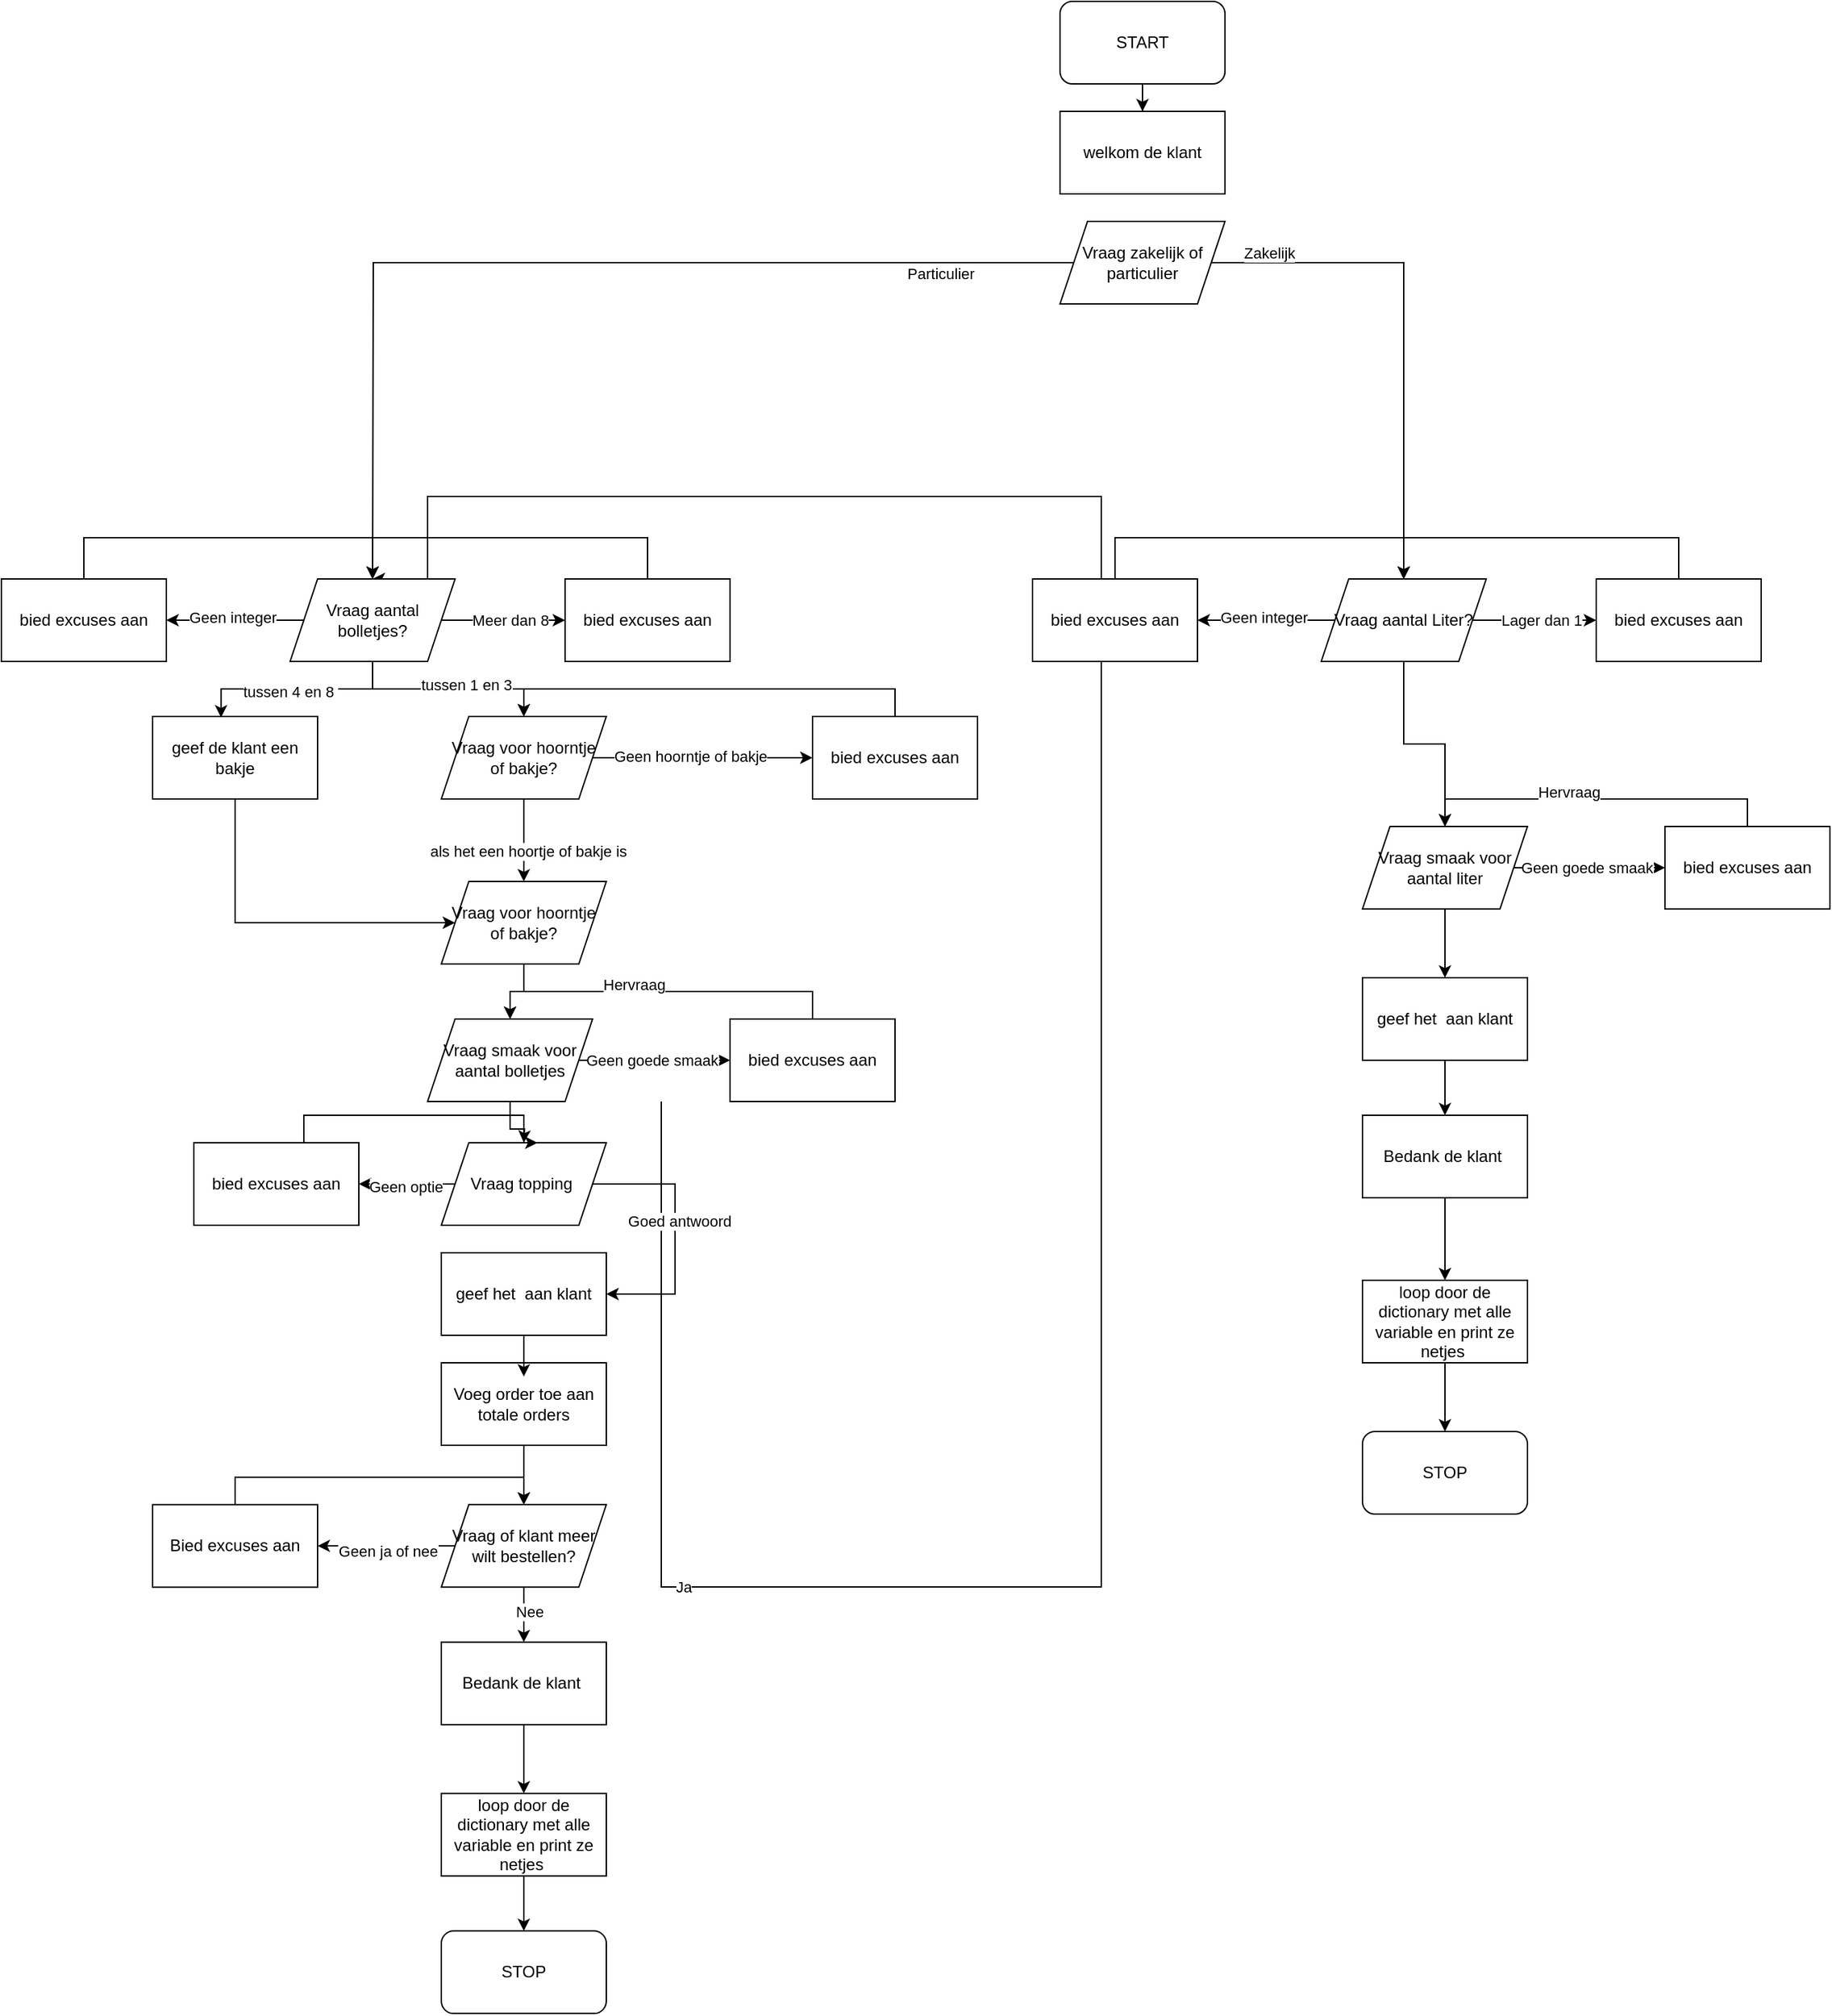 <mxfile version="22.0.3" type="device">
  <diagram name="Pagina-1" id="x_HgcXylL7boOuMKqr33">
    <mxGraphModel dx="2040" dy="1745" grid="1" gridSize="10" guides="1" tooltips="1" connect="1" arrows="1" fold="1" page="1" pageScale="1" pageWidth="827" pageHeight="1169" math="0" shadow="0">
      <root>
        <mxCell id="0" />
        <mxCell id="1" parent="0" />
        <mxCell id="3opzVPZRNWy8DkOBu5dA-7" style="edgeStyle=orthogonalEdgeStyle;rounded=0;orthogonalLoop=1;jettySize=auto;html=1;" parent="1" source="3opzVPZRNWy8DkOBu5dA-3" target="3opzVPZRNWy8DkOBu5dA-4" edge="1">
          <mxGeometry relative="1" as="geometry" />
        </mxCell>
        <mxCell id="3opzVPZRNWy8DkOBu5dA-3" value="START" style="rounded=1;whiteSpace=wrap;html=1;" parent="1" vertex="1">
          <mxGeometry x="110" y="-100" width="120" height="60" as="geometry" />
        </mxCell>
        <mxCell id="3opzVPZRNWy8DkOBu5dA-4" value="welkom de klant" style="rounded=0;whiteSpace=wrap;html=1;" parent="1" vertex="1">
          <mxGeometry x="110" y="-20" width="120" height="60" as="geometry" />
        </mxCell>
        <mxCell id="3opzVPZRNWy8DkOBu5dA-37" style="edgeStyle=orthogonalEdgeStyle;rounded=0;orthogonalLoop=1;jettySize=auto;html=1;entryX=0.5;entryY=0;entryDx=0;entryDy=0;exitX=1;exitY=0.5;exitDx=0;exitDy=0;" parent="1" source="3opzVPZRNWy8DkOBu5dA-39" edge="1">
          <mxGeometry relative="1" as="geometry">
            <mxPoint x="-180" y="700" as="sourcePoint" />
            <Array as="points">
              <mxPoint x="140" y="1053" />
              <mxPoint x="140" y="260" />
              <mxPoint x="-350" y="260" />
            </Array>
            <mxPoint x="-390" y="320" as="targetPoint" />
          </mxGeometry>
        </mxCell>
        <mxCell id="A2c0aRYnY08Me6oTFpzh-2" style="edgeStyle=orthogonalEdgeStyle;rounded=0;orthogonalLoop=1;jettySize=auto;html=1;" edge="1" parent="1" source="A2c0aRYnY08Me6oTFpzh-1">
          <mxGeometry relative="1" as="geometry">
            <mxPoint x="-390" y="320" as="targetPoint" />
          </mxGeometry>
        </mxCell>
        <mxCell id="A2c0aRYnY08Me6oTFpzh-3" value="Particulier" style="edgeLabel;html=1;align=center;verticalAlign=middle;resizable=0;points=[];" vertex="1" connectable="0" parent="A2c0aRYnY08Me6oTFpzh-2">
          <mxGeometry x="-0.738" y="8" relative="1" as="geometry">
            <mxPoint as="offset" />
          </mxGeometry>
        </mxCell>
        <mxCell id="A2c0aRYnY08Me6oTFpzh-114" style="edgeStyle=orthogonalEdgeStyle;rounded=0;orthogonalLoop=1;jettySize=auto;html=1;" edge="1" parent="1" source="A2c0aRYnY08Me6oTFpzh-1" target="A2c0aRYnY08Me6oTFpzh-65">
          <mxGeometry relative="1" as="geometry" />
        </mxCell>
        <mxCell id="A2c0aRYnY08Me6oTFpzh-115" value="Zakelijk" style="edgeLabel;html=1;align=center;verticalAlign=middle;resizable=0;points=[];" vertex="1" connectable="0" parent="A2c0aRYnY08Me6oTFpzh-114">
          <mxGeometry x="-0.772" y="7" relative="1" as="geometry">
            <mxPoint as="offset" />
          </mxGeometry>
        </mxCell>
        <mxCell id="A2c0aRYnY08Me6oTFpzh-1" value="Vraag zakelijk of particulier" style="shape=parallelogram;perimeter=parallelogramPerimeter;whiteSpace=wrap;html=1;fixedSize=1;" vertex="1" parent="1">
          <mxGeometry x="110" y="60" width="120" height="60" as="geometry" />
        </mxCell>
        <mxCell id="A2c0aRYnY08Me6oTFpzh-4" style="edgeStyle=orthogonalEdgeStyle;rounded=0;orthogonalLoop=1;jettySize=auto;html=1;" edge="1" parent="1" source="A2c0aRYnY08Me6oTFpzh-10" target="A2c0aRYnY08Me6oTFpzh-15">
          <mxGeometry relative="1" as="geometry" />
        </mxCell>
        <mxCell id="A2c0aRYnY08Me6oTFpzh-5" value="tussen 1 en 3" style="edgeLabel;html=1;align=center;verticalAlign=middle;resizable=0;points=[];" vertex="1" connectable="0" parent="A2c0aRYnY08Me6oTFpzh-4">
          <mxGeometry x="0.165" y="3" relative="1" as="geometry">
            <mxPoint as="offset" />
          </mxGeometry>
        </mxCell>
        <mxCell id="A2c0aRYnY08Me6oTFpzh-6" style="edgeStyle=orthogonalEdgeStyle;rounded=0;orthogonalLoop=1;jettySize=auto;html=1;entryX=0;entryY=0.5;entryDx=0;entryDy=0;" edge="1" parent="1" source="A2c0aRYnY08Me6oTFpzh-10" target="A2c0aRYnY08Me6oTFpzh-21">
          <mxGeometry relative="1" as="geometry" />
        </mxCell>
        <mxCell id="A2c0aRYnY08Me6oTFpzh-7" value="Meer dan 8" style="edgeLabel;html=1;align=center;verticalAlign=middle;resizable=0;points=[];" vertex="1" connectable="0" parent="A2c0aRYnY08Me6oTFpzh-6">
          <mxGeometry x="0.289" y="-2" relative="1" as="geometry">
            <mxPoint x="-8" y="-2" as="offset" />
          </mxGeometry>
        </mxCell>
        <mxCell id="A2c0aRYnY08Me6oTFpzh-8" style="edgeStyle=orthogonalEdgeStyle;rounded=0;orthogonalLoop=1;jettySize=auto;html=1;" edge="1" parent="1" source="A2c0aRYnY08Me6oTFpzh-10" target="A2c0aRYnY08Me6oTFpzh-23">
          <mxGeometry relative="1" as="geometry" />
        </mxCell>
        <mxCell id="A2c0aRYnY08Me6oTFpzh-9" value="Geen integer" style="edgeLabel;html=1;align=center;verticalAlign=middle;resizable=0;points=[];" vertex="1" connectable="0" parent="A2c0aRYnY08Me6oTFpzh-8">
          <mxGeometry x="0.04" y="-2" relative="1" as="geometry">
            <mxPoint as="offset" />
          </mxGeometry>
        </mxCell>
        <mxCell id="A2c0aRYnY08Me6oTFpzh-10" value="Vraag aantal bolletjes?" style="shape=parallelogram;perimeter=parallelogramPerimeter;whiteSpace=wrap;html=1;fixedSize=1;" vertex="1" parent="1">
          <mxGeometry x="-450" y="320" width="120" height="60" as="geometry" />
        </mxCell>
        <mxCell id="A2c0aRYnY08Me6oTFpzh-11" style="edgeStyle=orthogonalEdgeStyle;rounded=0;orthogonalLoop=1;jettySize=auto;html=1;entryX=0;entryY=0.5;entryDx=0;entryDy=0;" edge="1" parent="1" source="A2c0aRYnY08Me6oTFpzh-15" target="A2c0aRYnY08Me6oTFpzh-25">
          <mxGeometry relative="1" as="geometry" />
        </mxCell>
        <mxCell id="A2c0aRYnY08Me6oTFpzh-12" value="Geen hoorntje of bakje" style="edgeLabel;html=1;align=center;verticalAlign=middle;resizable=0;points=[];" vertex="1" connectable="0" parent="A2c0aRYnY08Me6oTFpzh-11">
          <mxGeometry x="-0.11" y="1" relative="1" as="geometry">
            <mxPoint as="offset" />
          </mxGeometry>
        </mxCell>
        <mxCell id="A2c0aRYnY08Me6oTFpzh-13" style="edgeStyle=orthogonalEdgeStyle;rounded=0;orthogonalLoop=1;jettySize=auto;html=1;entryX=0.5;entryY=0;entryDx=0;entryDy=0;" edge="1" parent="1" source="A2c0aRYnY08Me6oTFpzh-15" target="A2c0aRYnY08Me6oTFpzh-44">
          <mxGeometry relative="1" as="geometry" />
        </mxCell>
        <mxCell id="A2c0aRYnY08Me6oTFpzh-14" value="als het een hoortje of bakje is" style="edgeLabel;html=1;align=center;verticalAlign=middle;resizable=0;points=[];" vertex="1" connectable="0" parent="A2c0aRYnY08Me6oTFpzh-13">
          <mxGeometry x="0.285" y="3" relative="1" as="geometry">
            <mxPoint y="-1" as="offset" />
          </mxGeometry>
        </mxCell>
        <mxCell id="A2c0aRYnY08Me6oTFpzh-15" value="Vraag voor hoorntje of bakje?" style="shape=parallelogram;perimeter=parallelogramPerimeter;whiteSpace=wrap;html=1;fixedSize=1;" vertex="1" parent="1">
          <mxGeometry x="-340" y="420" width="120" height="60" as="geometry" />
        </mxCell>
        <mxCell id="A2c0aRYnY08Me6oTFpzh-16" style="edgeStyle=orthogonalEdgeStyle;rounded=0;orthogonalLoop=1;jettySize=auto;html=1;entryX=0;entryY=0.5;entryDx=0;entryDy=0;" edge="1" parent="1" source="A2c0aRYnY08Me6oTFpzh-17" target="A2c0aRYnY08Me6oTFpzh-44">
          <mxGeometry relative="1" as="geometry">
            <Array as="points">
              <mxPoint x="-490" y="570" />
            </Array>
          </mxGeometry>
        </mxCell>
        <mxCell id="A2c0aRYnY08Me6oTFpzh-17" value="geef de klant een bakje" style="rounded=0;whiteSpace=wrap;html=1;" vertex="1" parent="1">
          <mxGeometry x="-550" y="420" width="120" height="60" as="geometry" />
        </mxCell>
        <mxCell id="A2c0aRYnY08Me6oTFpzh-18" style="edgeStyle=orthogonalEdgeStyle;rounded=0;orthogonalLoop=1;jettySize=auto;html=1;entryX=0.415;entryY=0.013;entryDx=0;entryDy=0;entryPerimeter=0;" edge="1" parent="1" source="A2c0aRYnY08Me6oTFpzh-10" target="A2c0aRYnY08Me6oTFpzh-17">
          <mxGeometry relative="1" as="geometry" />
        </mxCell>
        <mxCell id="A2c0aRYnY08Me6oTFpzh-19" value="tussen 4 en 8&amp;nbsp;" style="edgeLabel;html=1;align=center;verticalAlign=middle;resizable=0;points=[];" vertex="1" connectable="0" parent="A2c0aRYnY08Me6oTFpzh-18">
          <mxGeometry x="0.068" y="2" relative="1" as="geometry">
            <mxPoint as="offset" />
          </mxGeometry>
        </mxCell>
        <mxCell id="A2c0aRYnY08Me6oTFpzh-20" style="edgeStyle=orthogonalEdgeStyle;rounded=0;orthogonalLoop=1;jettySize=auto;html=1;entryX=0.5;entryY=0;entryDx=0;entryDy=0;" edge="1" parent="1" source="A2c0aRYnY08Me6oTFpzh-21" target="A2c0aRYnY08Me6oTFpzh-10">
          <mxGeometry relative="1" as="geometry">
            <Array as="points">
              <mxPoint x="-190" y="290" />
              <mxPoint x="-390" y="290" />
            </Array>
          </mxGeometry>
        </mxCell>
        <mxCell id="A2c0aRYnY08Me6oTFpzh-21" value="bied excuses aan" style="rounded=0;whiteSpace=wrap;html=1;" vertex="1" parent="1">
          <mxGeometry x="-250" y="320" width="120" height="60" as="geometry" />
        </mxCell>
        <mxCell id="A2c0aRYnY08Me6oTFpzh-22" style="edgeStyle=orthogonalEdgeStyle;rounded=0;orthogonalLoop=1;jettySize=auto;html=1;entryX=0.5;entryY=0;entryDx=0;entryDy=0;" edge="1" parent="1" source="A2c0aRYnY08Me6oTFpzh-23" target="A2c0aRYnY08Me6oTFpzh-10">
          <mxGeometry relative="1" as="geometry">
            <Array as="points">
              <mxPoint x="-600" y="290" />
              <mxPoint x="-390" y="290" />
            </Array>
          </mxGeometry>
        </mxCell>
        <mxCell id="A2c0aRYnY08Me6oTFpzh-23" value="bied excuses aan" style="rounded=0;whiteSpace=wrap;html=1;" vertex="1" parent="1">
          <mxGeometry x="-660" y="320" width="120" height="60" as="geometry" />
        </mxCell>
        <mxCell id="A2c0aRYnY08Me6oTFpzh-24" style="edgeStyle=orthogonalEdgeStyle;rounded=0;orthogonalLoop=1;jettySize=auto;html=1;entryX=0.5;entryY=0;entryDx=0;entryDy=0;" edge="1" parent="1" source="A2c0aRYnY08Me6oTFpzh-25" target="A2c0aRYnY08Me6oTFpzh-15">
          <mxGeometry relative="1" as="geometry">
            <Array as="points">
              <mxPoint x="-10" y="400" />
              <mxPoint x="-280" y="400" />
            </Array>
          </mxGeometry>
        </mxCell>
        <mxCell id="A2c0aRYnY08Me6oTFpzh-25" value="bied excuses aan" style="rounded=0;whiteSpace=wrap;html=1;" vertex="1" parent="1">
          <mxGeometry x="-70" y="420" width="120" height="60" as="geometry" />
        </mxCell>
        <mxCell id="A2c0aRYnY08Me6oTFpzh-26" style="edgeStyle=orthogonalEdgeStyle;rounded=0;orthogonalLoop=1;jettySize=auto;html=1;" edge="1" parent="1" source="A2c0aRYnY08Me6oTFpzh-42" target="A2c0aRYnY08Me6oTFpzh-32">
          <mxGeometry relative="1" as="geometry">
            <mxPoint x="-280" y="640" as="targetPoint" />
            <mxPoint x="-280" y="660" as="sourcePoint" />
          </mxGeometry>
        </mxCell>
        <mxCell id="A2c0aRYnY08Me6oTFpzh-27" value="Ja" style="edgeLabel;html=1;align=center;verticalAlign=middle;resizable=0;points=[];" vertex="1" connectable="0" parent="1">
          <mxGeometry x="-163.82" y="1053" as="geometry" />
        </mxCell>
        <mxCell id="A2c0aRYnY08Me6oTFpzh-28" style="edgeStyle=orthogonalEdgeStyle;rounded=0;orthogonalLoop=1;jettySize=auto;html=1;" edge="1" parent="1" source="A2c0aRYnY08Me6oTFpzh-32" target="A2c0aRYnY08Me6oTFpzh-34">
          <mxGeometry relative="1" as="geometry" />
        </mxCell>
        <mxCell id="A2c0aRYnY08Me6oTFpzh-29" value="Nee" style="edgeLabel;html=1;align=center;verticalAlign=middle;resizable=0;points=[];" vertex="1" connectable="0" parent="A2c0aRYnY08Me6oTFpzh-28">
          <mxGeometry x="-0.133" y="4" relative="1" as="geometry">
            <mxPoint as="offset" />
          </mxGeometry>
        </mxCell>
        <mxCell id="A2c0aRYnY08Me6oTFpzh-30" style="edgeStyle=orthogonalEdgeStyle;rounded=0;orthogonalLoop=1;jettySize=auto;html=1;entryX=1;entryY=0.5;entryDx=0;entryDy=0;" edge="1" parent="1" source="A2c0aRYnY08Me6oTFpzh-32" target="A2c0aRYnY08Me6oTFpzh-37">
          <mxGeometry relative="1" as="geometry" />
        </mxCell>
        <mxCell id="A2c0aRYnY08Me6oTFpzh-31" value="Geen ja of nee" style="edgeLabel;html=1;align=center;verticalAlign=middle;resizable=0;points=[];" vertex="1" connectable="0" parent="A2c0aRYnY08Me6oTFpzh-30">
          <mxGeometry x="-0.017" y="4" relative="1" as="geometry">
            <mxPoint as="offset" />
          </mxGeometry>
        </mxCell>
        <mxCell id="A2c0aRYnY08Me6oTFpzh-32" value="Vraag of klant meer wilt bestellen?" style="shape=parallelogram;perimeter=parallelogramPerimeter;whiteSpace=wrap;html=1;fixedSize=1;" vertex="1" parent="1">
          <mxGeometry x="-340" y="993.18" width="120" height="60" as="geometry" />
        </mxCell>
        <mxCell id="A2c0aRYnY08Me6oTFpzh-33" style="edgeStyle=orthogonalEdgeStyle;rounded=0;orthogonalLoop=1;jettySize=auto;html=1;" edge="1" parent="1" source="A2c0aRYnY08Me6oTFpzh-34" target="A2c0aRYnY08Me6oTFpzh-39">
          <mxGeometry relative="1" as="geometry" />
        </mxCell>
        <mxCell id="A2c0aRYnY08Me6oTFpzh-34" value="Bedank de klant&amp;nbsp;" style="rounded=0;whiteSpace=wrap;html=1;" vertex="1" parent="1">
          <mxGeometry x="-340" y="1093.18" width="120" height="60" as="geometry" />
        </mxCell>
        <mxCell id="A2c0aRYnY08Me6oTFpzh-35" value="STOP" style="rounded=1;whiteSpace=wrap;html=1;" vertex="1" parent="1">
          <mxGeometry x="-340" y="1303.18" width="120" height="60" as="geometry" />
        </mxCell>
        <mxCell id="A2c0aRYnY08Me6oTFpzh-36" style="edgeStyle=orthogonalEdgeStyle;rounded=0;orthogonalLoop=1;jettySize=auto;html=1;entryX=0.5;entryY=0;entryDx=0;entryDy=0;" edge="1" parent="1" source="A2c0aRYnY08Me6oTFpzh-37" target="A2c0aRYnY08Me6oTFpzh-32">
          <mxGeometry relative="1" as="geometry">
            <Array as="points">
              <mxPoint x="-490" y="973.18" />
              <mxPoint x="-280" y="973.18" />
            </Array>
          </mxGeometry>
        </mxCell>
        <mxCell id="A2c0aRYnY08Me6oTFpzh-37" value="Bied excuses aan" style="rounded=0;whiteSpace=wrap;html=1;" vertex="1" parent="1">
          <mxGeometry x="-550" y="993.18" width="120" height="60" as="geometry" />
        </mxCell>
        <mxCell id="A2c0aRYnY08Me6oTFpzh-38" style="edgeStyle=orthogonalEdgeStyle;rounded=0;orthogonalLoop=1;jettySize=auto;html=1;entryX=0.5;entryY=0;entryDx=0;entryDy=0;" edge="1" parent="1" source="A2c0aRYnY08Me6oTFpzh-39" target="A2c0aRYnY08Me6oTFpzh-35">
          <mxGeometry relative="1" as="geometry" />
        </mxCell>
        <mxCell id="A2c0aRYnY08Me6oTFpzh-39" value="loop door de dictionary met alle variable en print ze netjes&amp;nbsp;" style="rounded=0;whiteSpace=wrap;html=1;" vertex="1" parent="1">
          <mxGeometry x="-340" y="1203.18" width="120" height="60" as="geometry" />
        </mxCell>
        <mxCell id="A2c0aRYnY08Me6oTFpzh-40" value="Voeg order toe aan totale orders" style="rounded=0;whiteSpace=wrap;html=1;" vertex="1" parent="1">
          <mxGeometry x="-340" y="890" width="120" height="60" as="geometry" />
        </mxCell>
        <mxCell id="A2c0aRYnY08Me6oTFpzh-41" style="edgeStyle=orthogonalEdgeStyle;rounded=0;orthogonalLoop=1;jettySize=auto;html=1;entryX=0.5;entryY=0.167;entryDx=0;entryDy=0;entryPerimeter=0;" edge="1" parent="1" source="A2c0aRYnY08Me6oTFpzh-42" target="A2c0aRYnY08Me6oTFpzh-40">
          <mxGeometry relative="1" as="geometry" />
        </mxCell>
        <mxCell id="A2c0aRYnY08Me6oTFpzh-42" value="geef het&amp;nbsp; aan klant" style="rounded=0;whiteSpace=wrap;html=1;" vertex="1" parent="1">
          <mxGeometry x="-340" y="810" width="120" height="60" as="geometry" />
        </mxCell>
        <mxCell id="A2c0aRYnY08Me6oTFpzh-43" style="edgeStyle=orthogonalEdgeStyle;rounded=0;orthogonalLoop=1;jettySize=auto;html=1;entryX=0.5;entryY=0;entryDx=0;entryDy=0;" edge="1" parent="1" source="A2c0aRYnY08Me6oTFpzh-44" target="A2c0aRYnY08Me6oTFpzh-48">
          <mxGeometry relative="1" as="geometry" />
        </mxCell>
        <mxCell id="A2c0aRYnY08Me6oTFpzh-44" value="Vraag voor hoorntje of bakje?" style="shape=parallelogram;perimeter=parallelogramPerimeter;whiteSpace=wrap;html=1;fixedSize=1;" vertex="1" parent="1">
          <mxGeometry x="-340" y="540" width="120" height="60" as="geometry" />
        </mxCell>
        <mxCell id="A2c0aRYnY08Me6oTFpzh-45" style="edgeStyle=orthogonalEdgeStyle;rounded=0;orthogonalLoop=1;jettySize=auto;html=1;entryX=0;entryY=0.5;entryDx=0;entryDy=0;" edge="1" parent="1" source="A2c0aRYnY08Me6oTFpzh-48" target="A2c0aRYnY08Me6oTFpzh-51">
          <mxGeometry relative="1" as="geometry" />
        </mxCell>
        <mxCell id="A2c0aRYnY08Me6oTFpzh-46" value="Geen goede smaak" style="edgeLabel;html=1;align=center;verticalAlign=middle;resizable=0;points=[];" vertex="1" connectable="0" parent="A2c0aRYnY08Me6oTFpzh-45">
          <mxGeometry x="-0.048" relative="1" as="geometry">
            <mxPoint as="offset" />
          </mxGeometry>
        </mxCell>
        <mxCell id="A2c0aRYnY08Me6oTFpzh-47" style="edgeStyle=orthogonalEdgeStyle;rounded=0;orthogonalLoop=1;jettySize=auto;html=1;" edge="1" parent="1" source="A2c0aRYnY08Me6oTFpzh-48">
          <mxGeometry relative="1" as="geometry">
            <mxPoint x="-280.0" y="730" as="targetPoint" />
          </mxGeometry>
        </mxCell>
        <mxCell id="A2c0aRYnY08Me6oTFpzh-48" value="Vraag smaak voor aantal bolletjes" style="shape=parallelogram;perimeter=parallelogramPerimeter;whiteSpace=wrap;html=1;fixedSize=1;" vertex="1" parent="1">
          <mxGeometry x="-350" y="640" width="120" height="60" as="geometry" />
        </mxCell>
        <mxCell id="A2c0aRYnY08Me6oTFpzh-49" style="edgeStyle=orthogonalEdgeStyle;rounded=0;orthogonalLoop=1;jettySize=auto;html=1;entryX=0.5;entryY=0;entryDx=0;entryDy=0;" edge="1" parent="1" source="A2c0aRYnY08Me6oTFpzh-51" target="A2c0aRYnY08Me6oTFpzh-48">
          <mxGeometry relative="1" as="geometry">
            <Array as="points">
              <mxPoint x="-70" y="620" />
              <mxPoint x="-290" y="620" />
            </Array>
          </mxGeometry>
        </mxCell>
        <mxCell id="A2c0aRYnY08Me6oTFpzh-50" value="Hervraag" style="edgeLabel;html=1;align=center;verticalAlign=middle;resizable=0;points=[];" vertex="1" connectable="0" parent="A2c0aRYnY08Me6oTFpzh-49">
          <mxGeometry x="0.167" y="-5" relative="1" as="geometry">
            <mxPoint x="1" as="offset" />
          </mxGeometry>
        </mxCell>
        <mxCell id="A2c0aRYnY08Me6oTFpzh-51" value="bied excuses aan" style="rounded=0;whiteSpace=wrap;html=1;" vertex="1" parent="1">
          <mxGeometry x="-130" y="640" width="120" height="60" as="geometry" />
        </mxCell>
        <mxCell id="A2c0aRYnY08Me6oTFpzh-52" style="edgeStyle=orthogonalEdgeStyle;rounded=0;orthogonalLoop=1;jettySize=auto;html=1;" edge="1" parent="1" source="A2c0aRYnY08Me6oTFpzh-56" target="A2c0aRYnY08Me6oTFpzh-57">
          <mxGeometry relative="1" as="geometry" />
        </mxCell>
        <mxCell id="A2c0aRYnY08Me6oTFpzh-53" value="Geen optie" style="edgeLabel;html=1;align=center;verticalAlign=middle;resizable=0;points=[];" vertex="1" connectable="0" parent="A2c0aRYnY08Me6oTFpzh-52">
          <mxGeometry x="0.043" y="2" relative="1" as="geometry">
            <mxPoint as="offset" />
          </mxGeometry>
        </mxCell>
        <mxCell id="A2c0aRYnY08Me6oTFpzh-54" style="edgeStyle=orthogonalEdgeStyle;rounded=0;orthogonalLoop=1;jettySize=auto;html=1;entryX=1;entryY=0.5;entryDx=0;entryDy=0;" edge="1" parent="1" source="A2c0aRYnY08Me6oTFpzh-56" target="A2c0aRYnY08Me6oTFpzh-42">
          <mxGeometry relative="1" as="geometry">
            <Array as="points">
              <mxPoint x="-170" y="760" />
              <mxPoint x="-170" y="840" />
            </Array>
          </mxGeometry>
        </mxCell>
        <mxCell id="A2c0aRYnY08Me6oTFpzh-55" value="Goed antwoord" style="edgeLabel;html=1;align=center;verticalAlign=middle;resizable=0;points=[];" vertex="1" connectable="0" parent="A2c0aRYnY08Me6oTFpzh-54">
          <mxGeometry x="-0.077" y="3" relative="1" as="geometry">
            <mxPoint y="-1" as="offset" />
          </mxGeometry>
        </mxCell>
        <mxCell id="A2c0aRYnY08Me6oTFpzh-56" value="Vraag topping&amp;nbsp;" style="shape=parallelogram;perimeter=parallelogramPerimeter;whiteSpace=wrap;html=1;fixedSize=1;" vertex="1" parent="1">
          <mxGeometry x="-340" y="730" width="120" height="60" as="geometry" />
        </mxCell>
        <mxCell id="A2c0aRYnY08Me6oTFpzh-57" value="bied excuses aan" style="rounded=0;whiteSpace=wrap;html=1;" vertex="1" parent="1">
          <mxGeometry x="-520" y="730" width="120" height="60" as="geometry" />
        </mxCell>
        <mxCell id="A2c0aRYnY08Me6oTFpzh-58" style="edgeStyle=orthogonalEdgeStyle;rounded=0;orthogonalLoop=1;jettySize=auto;html=1;entryX=0.583;entryY=0;entryDx=0;entryDy=0;entryPerimeter=0;" edge="1" parent="1" source="A2c0aRYnY08Me6oTFpzh-57" target="A2c0aRYnY08Me6oTFpzh-56">
          <mxGeometry relative="1" as="geometry">
            <Array as="points">
              <mxPoint x="-440" y="710" />
              <mxPoint x="-280" y="710" />
            </Array>
          </mxGeometry>
        </mxCell>
        <mxCell id="A2c0aRYnY08Me6oTFpzh-61" style="edgeStyle=orthogonalEdgeStyle;rounded=0;orthogonalLoop=1;jettySize=auto;html=1;entryX=0;entryY=0.5;entryDx=0;entryDy=0;" edge="1" parent="1" source="A2c0aRYnY08Me6oTFpzh-65" target="A2c0aRYnY08Me6oTFpzh-76">
          <mxGeometry relative="1" as="geometry" />
        </mxCell>
        <mxCell id="A2c0aRYnY08Me6oTFpzh-62" value="Lager dan 1" style="edgeLabel;html=1;align=center;verticalAlign=middle;resizable=0;points=[];" vertex="1" connectable="0" parent="A2c0aRYnY08Me6oTFpzh-61">
          <mxGeometry x="0.289" y="-2" relative="1" as="geometry">
            <mxPoint x="-8" y="-2" as="offset" />
          </mxGeometry>
        </mxCell>
        <mxCell id="A2c0aRYnY08Me6oTFpzh-63" style="edgeStyle=orthogonalEdgeStyle;rounded=0;orthogonalLoop=1;jettySize=auto;html=1;" edge="1" parent="1" source="A2c0aRYnY08Me6oTFpzh-65" target="A2c0aRYnY08Me6oTFpzh-78">
          <mxGeometry relative="1" as="geometry" />
        </mxCell>
        <mxCell id="A2c0aRYnY08Me6oTFpzh-64" value="Geen integer" style="edgeLabel;html=1;align=center;verticalAlign=middle;resizable=0;points=[];" vertex="1" connectable="0" parent="A2c0aRYnY08Me6oTFpzh-63">
          <mxGeometry x="0.04" y="-2" relative="1" as="geometry">
            <mxPoint as="offset" />
          </mxGeometry>
        </mxCell>
        <mxCell id="A2c0aRYnY08Me6oTFpzh-117" style="edgeStyle=orthogonalEdgeStyle;rounded=0;orthogonalLoop=1;jettySize=auto;html=1;" edge="1" parent="1" source="A2c0aRYnY08Me6oTFpzh-65" target="A2c0aRYnY08Me6oTFpzh-103">
          <mxGeometry relative="1" as="geometry" />
        </mxCell>
        <mxCell id="A2c0aRYnY08Me6oTFpzh-65" value="Vraag aantal Liter?" style="shape=parallelogram;perimeter=parallelogramPerimeter;whiteSpace=wrap;html=1;fixedSize=1;" vertex="1" parent="1">
          <mxGeometry x="300" y="320" width="120" height="60" as="geometry" />
        </mxCell>
        <mxCell id="A2c0aRYnY08Me6oTFpzh-75" style="edgeStyle=orthogonalEdgeStyle;rounded=0;orthogonalLoop=1;jettySize=auto;html=1;entryX=0.5;entryY=0;entryDx=0;entryDy=0;" edge="1" parent="1" source="A2c0aRYnY08Me6oTFpzh-76" target="A2c0aRYnY08Me6oTFpzh-65">
          <mxGeometry relative="1" as="geometry">
            <Array as="points">
              <mxPoint x="560" y="290" />
              <mxPoint x="360" y="290" />
            </Array>
          </mxGeometry>
        </mxCell>
        <mxCell id="A2c0aRYnY08Me6oTFpzh-76" value="bied excuses aan" style="rounded=0;whiteSpace=wrap;html=1;" vertex="1" parent="1">
          <mxGeometry x="500" y="320" width="120" height="60" as="geometry" />
        </mxCell>
        <mxCell id="A2c0aRYnY08Me6oTFpzh-77" style="edgeStyle=orthogonalEdgeStyle;rounded=0;orthogonalLoop=1;jettySize=auto;html=1;entryX=0.5;entryY=0;entryDx=0;entryDy=0;" edge="1" parent="1" source="A2c0aRYnY08Me6oTFpzh-78" target="A2c0aRYnY08Me6oTFpzh-65">
          <mxGeometry relative="1" as="geometry">
            <Array as="points">
              <mxPoint x="150" y="290" />
              <mxPoint x="360" y="290" />
            </Array>
          </mxGeometry>
        </mxCell>
        <mxCell id="A2c0aRYnY08Me6oTFpzh-78" value="bied excuses aan" style="rounded=0;whiteSpace=wrap;html=1;" vertex="1" parent="1">
          <mxGeometry x="90" y="320" width="120" height="60" as="geometry" />
        </mxCell>
        <mxCell id="A2c0aRYnY08Me6oTFpzh-88" style="edgeStyle=orthogonalEdgeStyle;rounded=0;orthogonalLoop=1;jettySize=auto;html=1;" edge="1" parent="1" source="A2c0aRYnY08Me6oTFpzh-89" target="A2c0aRYnY08Me6oTFpzh-94">
          <mxGeometry relative="1" as="geometry" />
        </mxCell>
        <mxCell id="A2c0aRYnY08Me6oTFpzh-89" value="Bedank de klant&amp;nbsp;" style="rounded=0;whiteSpace=wrap;html=1;" vertex="1" parent="1">
          <mxGeometry x="330" y="710" width="120" height="60" as="geometry" />
        </mxCell>
        <mxCell id="A2c0aRYnY08Me6oTFpzh-90" value="STOP" style="rounded=1;whiteSpace=wrap;html=1;" vertex="1" parent="1">
          <mxGeometry x="330" y="940" width="120" height="60" as="geometry" />
        </mxCell>
        <mxCell id="A2c0aRYnY08Me6oTFpzh-93" style="edgeStyle=orthogonalEdgeStyle;rounded=0;orthogonalLoop=1;jettySize=auto;html=1;entryX=0.5;entryY=0;entryDx=0;entryDy=0;" edge="1" parent="1" source="A2c0aRYnY08Me6oTFpzh-94" target="A2c0aRYnY08Me6oTFpzh-90">
          <mxGeometry relative="1" as="geometry" />
        </mxCell>
        <mxCell id="A2c0aRYnY08Me6oTFpzh-94" value="loop door de dictionary met alle variable en print ze netjes&amp;nbsp;" style="rounded=0;whiteSpace=wrap;html=1;" vertex="1" parent="1">
          <mxGeometry x="330" y="830" width="120" height="60" as="geometry" />
        </mxCell>
        <mxCell id="A2c0aRYnY08Me6oTFpzh-119" style="edgeStyle=orthogonalEdgeStyle;rounded=0;orthogonalLoop=1;jettySize=auto;html=1;" edge="1" parent="1" source="A2c0aRYnY08Me6oTFpzh-97" target="A2c0aRYnY08Me6oTFpzh-89">
          <mxGeometry relative="1" as="geometry" />
        </mxCell>
        <mxCell id="A2c0aRYnY08Me6oTFpzh-97" value="geef het&amp;nbsp; aan klant" style="rounded=0;whiteSpace=wrap;html=1;" vertex="1" parent="1">
          <mxGeometry x="330" y="610" width="120" height="60" as="geometry" />
        </mxCell>
        <mxCell id="A2c0aRYnY08Me6oTFpzh-100" style="edgeStyle=orthogonalEdgeStyle;rounded=0;orthogonalLoop=1;jettySize=auto;html=1;entryX=0;entryY=0.5;entryDx=0;entryDy=0;" edge="1" parent="1" source="A2c0aRYnY08Me6oTFpzh-103" target="A2c0aRYnY08Me6oTFpzh-106">
          <mxGeometry relative="1" as="geometry" />
        </mxCell>
        <mxCell id="A2c0aRYnY08Me6oTFpzh-101" value="Geen goede smaak" style="edgeLabel;html=1;align=center;verticalAlign=middle;resizable=0;points=[];" vertex="1" connectable="0" parent="A2c0aRYnY08Me6oTFpzh-100">
          <mxGeometry x="-0.048" relative="1" as="geometry">
            <mxPoint as="offset" />
          </mxGeometry>
        </mxCell>
        <mxCell id="A2c0aRYnY08Me6oTFpzh-118" style="edgeStyle=orthogonalEdgeStyle;rounded=0;orthogonalLoop=1;jettySize=auto;html=1;entryX=0.5;entryY=0;entryDx=0;entryDy=0;" edge="1" parent="1" source="A2c0aRYnY08Me6oTFpzh-103" target="A2c0aRYnY08Me6oTFpzh-97">
          <mxGeometry relative="1" as="geometry" />
        </mxCell>
        <mxCell id="A2c0aRYnY08Me6oTFpzh-103" value="Vraag smaak voor aantal liter" style="shape=parallelogram;perimeter=parallelogramPerimeter;whiteSpace=wrap;html=1;fixedSize=1;" vertex="1" parent="1">
          <mxGeometry x="330" y="500" width="120" height="60" as="geometry" />
        </mxCell>
        <mxCell id="A2c0aRYnY08Me6oTFpzh-104" style="edgeStyle=orthogonalEdgeStyle;rounded=0;orthogonalLoop=1;jettySize=auto;html=1;entryX=0.5;entryY=0;entryDx=0;entryDy=0;" edge="1" parent="1" source="A2c0aRYnY08Me6oTFpzh-106" target="A2c0aRYnY08Me6oTFpzh-103">
          <mxGeometry relative="1" as="geometry">
            <Array as="points">
              <mxPoint x="610" y="480" />
              <mxPoint x="390" y="480" />
            </Array>
          </mxGeometry>
        </mxCell>
        <mxCell id="A2c0aRYnY08Me6oTFpzh-105" value="Hervraag" style="edgeLabel;html=1;align=center;verticalAlign=middle;resizable=0;points=[];" vertex="1" connectable="0" parent="A2c0aRYnY08Me6oTFpzh-104">
          <mxGeometry x="0.167" y="-5" relative="1" as="geometry">
            <mxPoint x="1" as="offset" />
          </mxGeometry>
        </mxCell>
        <mxCell id="A2c0aRYnY08Me6oTFpzh-106" value="bied excuses aan" style="rounded=0;whiteSpace=wrap;html=1;" vertex="1" parent="1">
          <mxGeometry x="550" y="500" width="120" height="60" as="geometry" />
        </mxCell>
      </root>
    </mxGraphModel>
  </diagram>
</mxfile>
